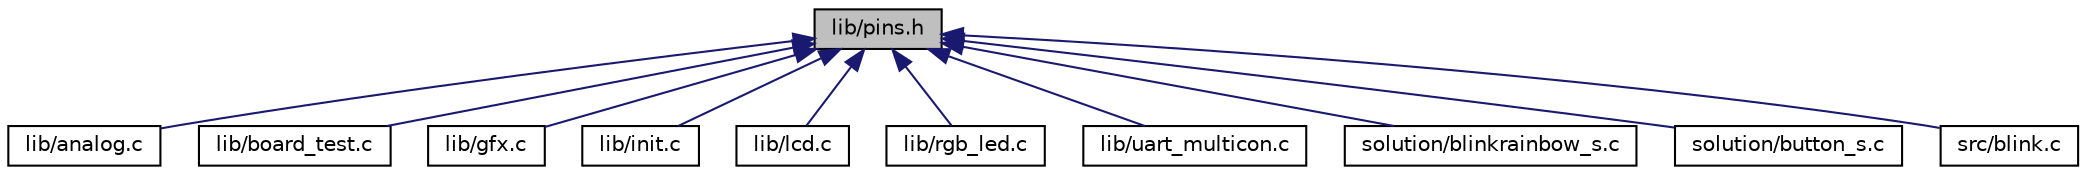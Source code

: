 digraph "lib/pins.h"
{
 // LATEX_PDF_SIZE
  edge [fontname="Helvetica",fontsize="10",labelfontname="Helvetica",labelfontsize="10"];
  node [fontname="Helvetica",fontsize="10",shape=record];
  Node1 [label="lib/pins.h",height=0.2,width=0.4,color="black", fillcolor="grey75", style="filled", fontcolor="black",tooltip="Makros for the MCU pins"];
  Node1 -> Node2 [dir="back",color="midnightblue",fontsize="10",style="solid",fontname="Helvetica"];
  Node2 [label="lib/analog.c",height=0.2,width=0.4,color="black", fillcolor="white", style="filled",URL="$analog_8c.html",tooltip=" "];
  Node1 -> Node3 [dir="back",color="midnightblue",fontsize="10",style="solid",fontname="Helvetica"];
  Node3 [label="lib/board_test.c",height=0.2,width=0.4,color="black", fillcolor="white", style="filled",URL="$board__test_8c.html",tooltip=" "];
  Node1 -> Node4 [dir="back",color="midnightblue",fontsize="10",style="solid",fontname="Helvetica"];
  Node4 [label="lib/gfx.c",height=0.2,width=0.4,color="black", fillcolor="white", style="filled",URL="$gfx_8c.html",tooltip=" "];
  Node1 -> Node5 [dir="back",color="midnightblue",fontsize="10",style="solid",fontname="Helvetica"];
  Node5 [label="lib/init.c",height=0.2,width=0.4,color="black", fillcolor="white", style="filled",URL="$init_8c.html",tooltip=" "];
  Node1 -> Node6 [dir="back",color="midnightblue",fontsize="10",style="solid",fontname="Helvetica"];
  Node6 [label="lib/lcd.c",height=0.2,width=0.4,color="black", fillcolor="white", style="filled",URL="$lcd_8c.html",tooltip=" "];
  Node1 -> Node7 [dir="back",color="midnightblue",fontsize="10",style="solid",fontname="Helvetica"];
  Node7 [label="lib/rgb_led.c",height=0.2,width=0.4,color="black", fillcolor="white", style="filled",URL="$rgb__led_8c.html",tooltip=" "];
  Node1 -> Node8 [dir="back",color="midnightblue",fontsize="10",style="solid",fontname="Helvetica"];
  Node8 [label="lib/uart_multicon.c",height=0.2,width=0.4,color="black", fillcolor="white", style="filled",URL="$uart__multicon_8c.html",tooltip=" "];
  Node1 -> Node9 [dir="back",color="midnightblue",fontsize="10",style="solid",fontname="Helvetica"];
  Node9 [label="solution/blinkrainbow_s.c",height=0.2,width=0.4,color="black", fillcolor="white", style="filled",URL="$blinkrainbow__s_8c.html",tooltip=" "];
  Node1 -> Node10 [dir="back",color="midnightblue",fontsize="10",style="solid",fontname="Helvetica"];
  Node10 [label="solution/button_s.c",height=0.2,width=0.4,color="black", fillcolor="white", style="filled",URL="$button__s_8c.html",tooltip=" "];
  Node1 -> Node11 [dir="back",color="midnightblue",fontsize="10",style="solid",fontname="Helvetica"];
  Node11 [label="src/blink.c",height=0.2,width=0.4,color="black", fillcolor="white", style="filled",URL="$blink_8c.html",tooltip=" "];
}

